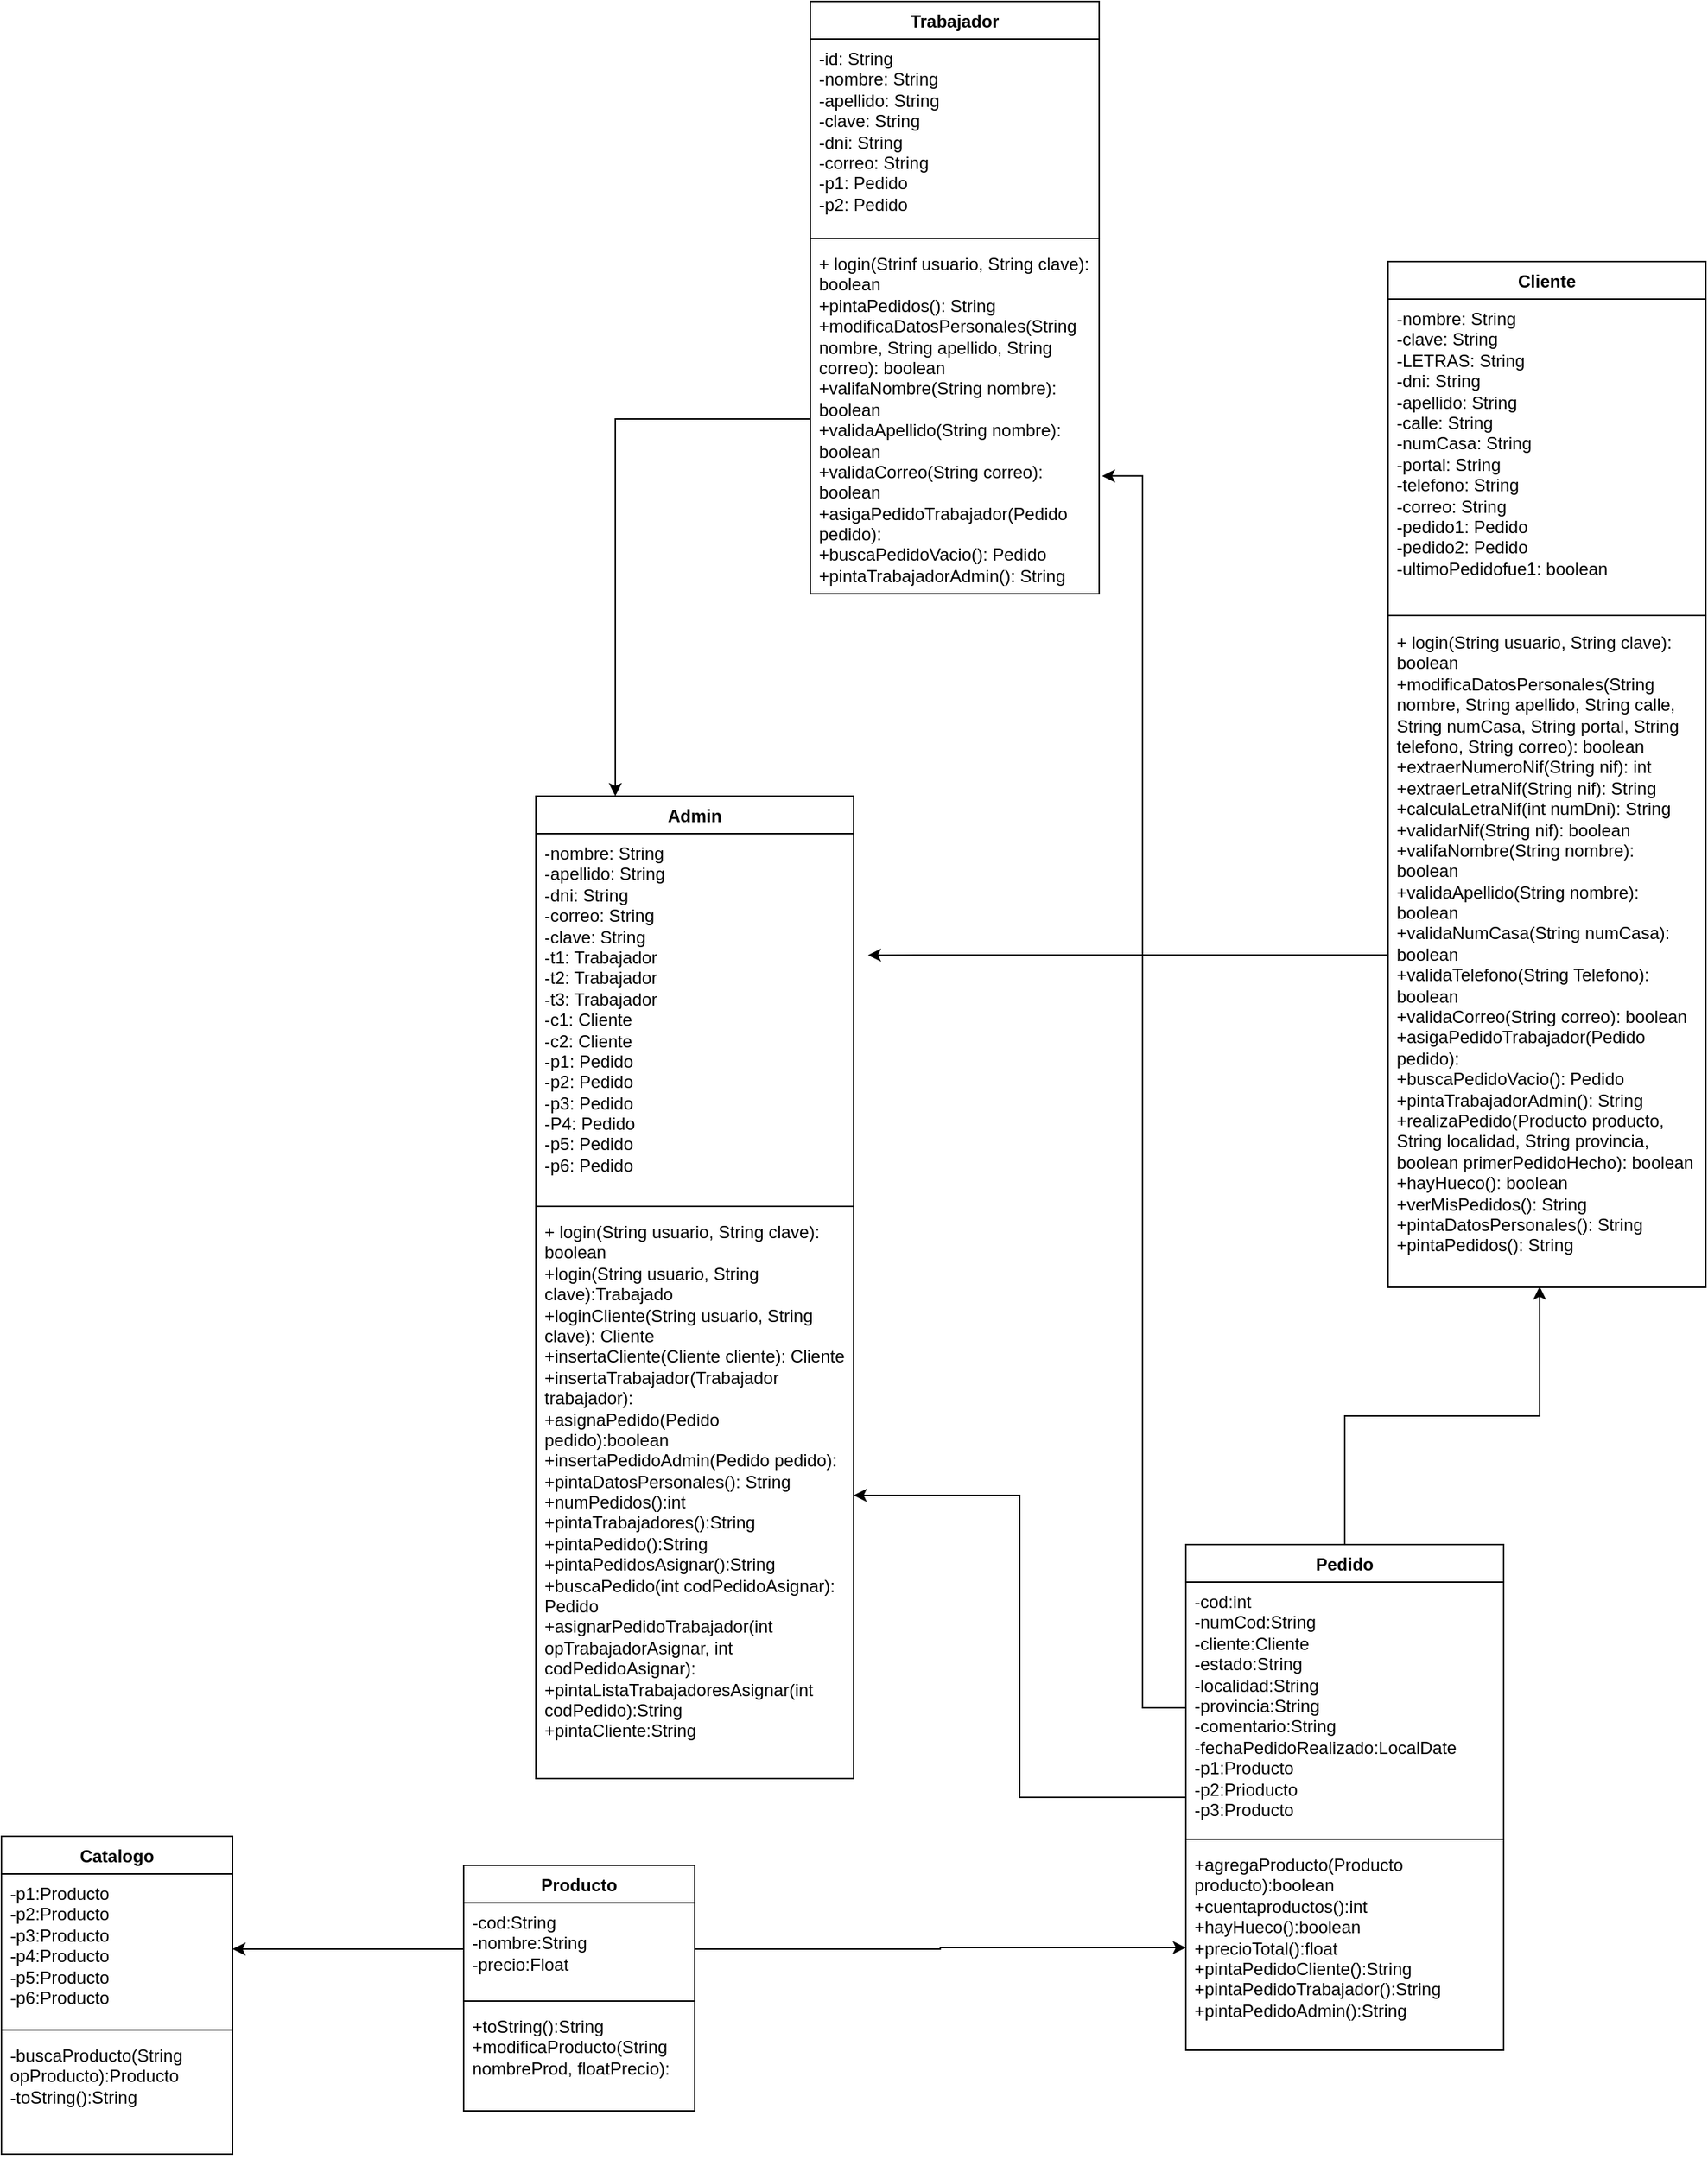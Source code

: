 <mxfile version="26.0.4">
  <diagram name="Página-1" id="lwRnFOnAmwfz0wyhptBI">
    <mxGraphModel dx="1937" dy="1018" grid="1" gridSize="10" guides="1" tooltips="1" connect="1" arrows="1" fold="1" page="1" pageScale="1" pageWidth="827" pageHeight="1169" math="0" shadow="0">
      <root>
        <mxCell id="0" />
        <mxCell id="1" parent="0" />
        <mxCell id="sTUDgmfLWuXne_9WzpLR-16" value="Trabajador" style="swimlane;fontStyle=1;align=center;verticalAlign=top;childLayout=stackLayout;horizontal=1;startSize=26;horizontalStack=0;resizeParent=1;resizeParentMax=0;resizeLast=0;collapsible=1;marginBottom=0;whiteSpace=wrap;html=1;" vertex="1" parent="1">
          <mxGeometry x="720" y="510" width="200" height="410" as="geometry" />
        </mxCell>
        <mxCell id="sTUDgmfLWuXne_9WzpLR-17" value="-id: String&lt;div&gt;-nombre: String&lt;/div&gt;&lt;div&gt;-apellido: String&lt;/div&gt;&lt;div&gt;-clave: String&lt;/div&gt;&lt;div&gt;-dni: String&lt;/div&gt;&lt;div&gt;-correo: String&lt;/div&gt;&lt;div&gt;-p1: Pedido&lt;/div&gt;&lt;div&gt;-p2: Pedido&lt;/div&gt;&lt;div&gt;&lt;br&gt;&lt;/div&gt;" style="text;strokeColor=none;fillColor=none;align=left;verticalAlign=top;spacingLeft=4;spacingRight=4;overflow=hidden;rotatable=0;points=[[0,0.5],[1,0.5]];portConstraint=eastwest;whiteSpace=wrap;html=1;" vertex="1" parent="sTUDgmfLWuXne_9WzpLR-16">
          <mxGeometry y="26" width="200" height="134" as="geometry" />
        </mxCell>
        <mxCell id="sTUDgmfLWuXne_9WzpLR-18" value="" style="line;strokeWidth=1;fillColor=none;align=left;verticalAlign=middle;spacingTop=-1;spacingLeft=3;spacingRight=3;rotatable=0;labelPosition=right;points=[];portConstraint=eastwest;strokeColor=inherit;" vertex="1" parent="sTUDgmfLWuXne_9WzpLR-16">
          <mxGeometry y="160" width="200" height="8" as="geometry" />
        </mxCell>
        <mxCell id="sTUDgmfLWuXne_9WzpLR-19" value="+ login(Strinf usuario, String clave): boolean&lt;div&gt;+pintaPedidos(): String&lt;/div&gt;&lt;div&gt;+modificaDatosPersonales(String nombre, String apellido, String correo): boolean&lt;/div&gt;&lt;div&gt;+valifaNombre(String nombre): boolean&lt;/div&gt;&lt;div&gt;+validaApellido(String nombre): boolean&lt;/div&gt;&lt;div&gt;+validaCorreo(String correo): boolean&lt;/div&gt;&lt;div&gt;+asigaPedidoTrabajador(Pedido pedido):&lt;/div&gt;&lt;div&gt;+buscaPedidoVacio(): Pedido&lt;/div&gt;&lt;div&gt;+pintaTrabajadorAdmin(): String&lt;/div&gt;&lt;div&gt;&lt;br&gt;&lt;/div&gt;" style="text;strokeColor=none;fillColor=none;align=left;verticalAlign=top;spacingLeft=4;spacingRight=4;overflow=hidden;rotatable=0;points=[[0,0.5],[1,0.5]];portConstraint=eastwest;whiteSpace=wrap;html=1;" vertex="1" parent="sTUDgmfLWuXne_9WzpLR-16">
          <mxGeometry y="168" width="200" height="242" as="geometry" />
        </mxCell>
        <mxCell id="sTUDgmfLWuXne_9WzpLR-22" value="Cliente" style="swimlane;fontStyle=1;align=center;verticalAlign=top;childLayout=stackLayout;horizontal=1;startSize=26;horizontalStack=0;resizeParent=1;resizeParentMax=0;resizeLast=0;collapsible=1;marginBottom=0;whiteSpace=wrap;html=1;" vertex="1" parent="1">
          <mxGeometry x="1120" y="690" width="220" height="710" as="geometry" />
        </mxCell>
        <mxCell id="sTUDgmfLWuXne_9WzpLR-23" value="&lt;div&gt;-nombre: String&lt;/div&gt;&lt;div&gt;-clave: String&lt;/div&gt;&lt;div&gt;-LETRAS: String&lt;/div&gt;&lt;div&gt;-dni: String&lt;/div&gt;&lt;div&gt;-apellido: String&lt;/div&gt;&lt;div&gt;-calle: String&lt;/div&gt;&lt;div&gt;-numCasa: String&lt;/div&gt;&lt;div&gt;-portal: String&lt;/div&gt;&lt;div&gt;-telefono: String&lt;/div&gt;&lt;div&gt;-correo: String&lt;/div&gt;&lt;div&gt;-pedido1: Pedido&lt;/div&gt;&lt;div&gt;-pedido2: Pedido&lt;/div&gt;&lt;div&gt;-ultimoPedidofue1: boolean&lt;/div&gt;" style="text;strokeColor=none;fillColor=none;align=left;verticalAlign=top;spacingLeft=4;spacingRight=4;overflow=hidden;rotatable=0;points=[[0,0.5],[1,0.5]];portConstraint=eastwest;whiteSpace=wrap;html=1;" vertex="1" parent="sTUDgmfLWuXne_9WzpLR-22">
          <mxGeometry y="26" width="220" height="214" as="geometry" />
        </mxCell>
        <mxCell id="sTUDgmfLWuXne_9WzpLR-24" value="" style="line;strokeWidth=1;fillColor=none;align=left;verticalAlign=middle;spacingTop=-1;spacingLeft=3;spacingRight=3;rotatable=0;labelPosition=right;points=[];portConstraint=eastwest;strokeColor=inherit;" vertex="1" parent="sTUDgmfLWuXne_9WzpLR-22">
          <mxGeometry y="240" width="220" height="10" as="geometry" />
        </mxCell>
        <mxCell id="sTUDgmfLWuXne_9WzpLR-25" value="+ login(String usuario, String clave): boolean&lt;div&gt;+modificaDatosPersonales(String nombre, String apellido, String calle, String numCasa, String portal, String telefono, String correo): boolean&lt;/div&gt;&lt;div&gt;+extraerNumeroNif(String nif): int&lt;/div&gt;&lt;div&gt;+extraerLetraNif(String nif): String&lt;/div&gt;&lt;div&gt;+calculaLetraNif(int numDni): String&lt;/div&gt;&lt;div&gt;+validarNif(String nif): boolean&lt;/div&gt;&lt;div&gt;+valifaNombre(String nombre): boolean&lt;/div&gt;&lt;div&gt;+validaApellido(String nombre): boolean&lt;/div&gt;&lt;div&gt;+validaNumCasa(String numCasa): boolean&lt;/div&gt;&lt;div&gt;+validaTelefono(String Telefono): boolean&lt;/div&gt;&lt;div&gt;&lt;div&gt;+validaCorreo(String correo): boolean&lt;/div&gt;&lt;/div&gt;&lt;div&gt;+asigaPedidoTrabajador(Pedido pedido):&lt;/div&gt;&lt;div&gt;+buscaPedidoVacio(): Pedido&lt;/div&gt;&lt;div&gt;+pintaTrabajadorAdmin(): String&lt;/div&gt;&lt;div&gt;+realizaPedido(Producto producto, String localidad, String provincia, boolean primerPedidoHecho): boolean&lt;/div&gt;&lt;div&gt;+hayHueco(): boolean&lt;/div&gt;&lt;div&gt;+verMisPedidos(): String&lt;/div&gt;&lt;div&gt;+pintaDatosPersonales(): String&lt;/div&gt;&lt;div&gt;+pintaPedidos(): String&lt;/div&gt;&lt;div&gt;&lt;br&gt;&lt;/div&gt;" style="text;strokeColor=none;fillColor=none;align=left;verticalAlign=top;spacingLeft=4;spacingRight=4;overflow=hidden;rotatable=0;points=[[0,0.5],[1,0.5]];portConstraint=eastwest;whiteSpace=wrap;html=1;" vertex="1" parent="sTUDgmfLWuXne_9WzpLR-22">
          <mxGeometry y="250" width="220" height="460" as="geometry" />
        </mxCell>
        <mxCell id="sTUDgmfLWuXne_9WzpLR-28" value="Admin" style="swimlane;fontStyle=1;align=center;verticalAlign=top;childLayout=stackLayout;horizontal=1;startSize=26;horizontalStack=0;resizeParent=1;resizeParentMax=0;resizeLast=0;collapsible=1;marginBottom=0;whiteSpace=wrap;html=1;" vertex="1" parent="1">
          <mxGeometry x="530" y="1060" width="220" height="680" as="geometry" />
        </mxCell>
        <mxCell id="sTUDgmfLWuXne_9WzpLR-29" value="-nombre: String&lt;div&gt;-apellido: String&lt;/div&gt;&lt;div&gt;-dni: String&lt;/div&gt;&lt;div&gt;-correo: String&lt;/div&gt;&lt;div&gt;-clave: String&lt;/div&gt;&lt;div&gt;-t1: Trabajador&lt;/div&gt;&lt;div&gt;-t2: Trabajador&lt;/div&gt;&lt;div&gt;-t3: Trabajador&lt;/div&gt;&lt;div&gt;-c1: Cliente&lt;/div&gt;&lt;div&gt;-c2: Cliente&lt;/div&gt;&lt;div&gt;-p1: Pedido&lt;/div&gt;&lt;div&gt;-p2: Pedido&lt;/div&gt;&lt;div&gt;-p3: Pedido&lt;/div&gt;&lt;div&gt;-P4: Pedido&lt;/div&gt;&lt;div&gt;-p5: Pedido&lt;/div&gt;&lt;div&gt;-p6: Pedido&lt;/div&gt;&lt;div&gt;&lt;br&gt;&lt;/div&gt;&lt;div&gt;&lt;span style=&quot;color: rgba(0, 0, 0, 0); font-family: monospace; font-size: 0px; text-wrap-mode: nowrap;&quot;&gt;%3CmxGraphModel%3E%3Croot%3E%3CmxCell%20id%3D%220%22%2F%3E%3CmxCell%20id%3D%221%22%20parent%3D%220%22%2F%3E%3CmxCell%20id%3D%222%22%20value%3D%22-nombre%3A%20String%26lt%3Bdiv%26gt%3B-apellido%3A%20String%26lt%3B%2Fdiv%26gt%3B%26lt%3Bdiv%26gt%3B-dni%3A%20String%26lt%3B%2Fdiv%26gt%3B%26lt%3Bdiv%26gt%3B-%26lt%3B%2Fdiv%26gt%3B%26lt%3Bdiv%26gt%3B-%26lt%3B%2Fdiv%26gt%3B%26lt%3Bdiv%26gt%3B-%26lt%3B%2Fdiv%26gt%3B%26lt%3Bdiv%26gt%3B-%26lt%3B%2Fdiv%26gt%3B%26lt%3Bdiv%26gt%3B-%26lt%3B%2Fdiv%26gt%3B%26lt%3Bdiv%26gt%3B-%26lt%3B%2Fdiv%26gt%3B%26lt%3Bdiv%26gt%3B-%26lt%3B%2Fdiv%26gt%3B%22%20style%3D%22text%3BstrokeColor%3Dnone%3BfillColor%3Dnone%3Balign%3Dleft%3BverticalAlign%3Dtop%3BspacingLeft%3D4%3BspacingRight%3D4%3Boverflow%3Dhidden%3Brotatable%3D0%3Bpoints%3D%5B%5B0%2C0.5%5D%2C%5B1%2C0.5%5D%5D%3BportConstraint%3Deastwest%3BwhiteSpace%3Dwrap%3Bhtml%3D1%3B%22%20vertex%3D%221%22%20parent%3D%221%22%3E%3CmxGeometry%20x%3D%22130%22%20y%3D%22656%22%20width%3D%22160%22%20height%3D%22334%22%20as%3D%22geometry%22%2F%3E%3C%2FmxCell%3E%3C%2Froot%3E%3C%2FmxGraphModel%3E&lt;/span&gt;&lt;/div&gt;" style="text;strokeColor=none;fillColor=none;align=left;verticalAlign=top;spacingLeft=4;spacingRight=4;overflow=hidden;rotatable=0;points=[[0,0.5],[1,0.5]];portConstraint=eastwest;whiteSpace=wrap;html=1;" vertex="1" parent="sTUDgmfLWuXne_9WzpLR-28">
          <mxGeometry y="26" width="220" height="254" as="geometry" />
        </mxCell>
        <mxCell id="sTUDgmfLWuXne_9WzpLR-30" value="" style="line;strokeWidth=1;fillColor=none;align=left;verticalAlign=middle;spacingTop=-1;spacingLeft=3;spacingRight=3;rotatable=0;labelPosition=right;points=[];portConstraint=eastwest;strokeColor=inherit;" vertex="1" parent="sTUDgmfLWuXne_9WzpLR-28">
          <mxGeometry y="280" width="220" height="8" as="geometry" />
        </mxCell>
        <mxCell id="sTUDgmfLWuXne_9WzpLR-31" value="+ login(String usuario, String clave): boolean&lt;div&gt;+login(String usuario, String clave):Trabajado&lt;/div&gt;&lt;div&gt;+loginCliente(String usuario, String clave): Cliente&lt;/div&gt;&lt;div&gt;+insertaCliente(Cliente cliente): Cliente&lt;/div&gt;&lt;div&gt;+insertaTrabajador(Trabajador trabajador):&amp;nbsp;&lt;/div&gt;&lt;div&gt;+asignaPedido(Pedido pedido):boolean&lt;/div&gt;&lt;div&gt;+insertaPedidoAdmin(Pedido pedido):&lt;/div&gt;&lt;div&gt;+pintaDatosPersonales(): String&lt;/div&gt;&lt;div&gt;+numPedidos():int&lt;/div&gt;&lt;div&gt;+pintaTrabajadores():String&lt;/div&gt;&lt;div&gt;+pintaPedido():String&lt;/div&gt;&lt;div&gt;+pintaPedidosAsignar():String&lt;/div&gt;&lt;div&gt;+buscaPedido(int codPedidoAsignar): Pedido&lt;/div&gt;&lt;div&gt;+asignarPedidoTrabajador(int opTrabajadorAsignar, int codPedidoAsignar):&lt;/div&gt;&lt;div&gt;+pintaListaTrabajadoresAsignar(int codPedido):String&lt;/div&gt;&lt;div&gt;+pintaCliente:String&lt;/div&gt;&lt;div&gt;&lt;br&gt;&lt;/div&gt;" style="text;strokeColor=none;fillColor=none;align=left;verticalAlign=top;spacingLeft=4;spacingRight=4;overflow=hidden;rotatable=0;points=[[0,0.5],[1,0.5]];portConstraint=eastwest;whiteSpace=wrap;html=1;" vertex="1" parent="sTUDgmfLWuXne_9WzpLR-28">
          <mxGeometry y="288" width="220" height="392" as="geometry" />
        </mxCell>
        <mxCell id="sTUDgmfLWuXne_9WzpLR-33" value="Producto" style="swimlane;fontStyle=1;align=center;verticalAlign=top;childLayout=stackLayout;horizontal=1;startSize=26;horizontalStack=0;resizeParent=1;resizeParentMax=0;resizeLast=0;collapsible=1;marginBottom=0;whiteSpace=wrap;html=1;" vertex="1" parent="1">
          <mxGeometry x="480" y="1800" width="160" height="170" as="geometry" />
        </mxCell>
        <mxCell id="sTUDgmfLWuXne_9WzpLR-34" value="-cod:String&lt;div&gt;-nombre:String&lt;/div&gt;&lt;div&gt;-precio:Float&lt;/div&gt;" style="text;strokeColor=none;fillColor=none;align=left;verticalAlign=top;spacingLeft=4;spacingRight=4;overflow=hidden;rotatable=0;points=[[0,0.5],[1,0.5]];portConstraint=eastwest;whiteSpace=wrap;html=1;" vertex="1" parent="sTUDgmfLWuXne_9WzpLR-33">
          <mxGeometry y="26" width="160" height="64" as="geometry" />
        </mxCell>
        <mxCell id="sTUDgmfLWuXne_9WzpLR-35" value="" style="line;strokeWidth=1;fillColor=none;align=left;verticalAlign=middle;spacingTop=-1;spacingLeft=3;spacingRight=3;rotatable=0;labelPosition=right;points=[];portConstraint=eastwest;strokeColor=inherit;" vertex="1" parent="sTUDgmfLWuXne_9WzpLR-33">
          <mxGeometry y="90" width="160" height="8" as="geometry" />
        </mxCell>
        <mxCell id="sTUDgmfLWuXne_9WzpLR-36" value="+toString():String&lt;div&gt;+modificaProducto(String nombreProd, floatPrecio):&lt;/div&gt;" style="text;strokeColor=none;fillColor=none;align=left;verticalAlign=top;spacingLeft=4;spacingRight=4;overflow=hidden;rotatable=0;points=[[0,0.5],[1,0.5]];portConstraint=eastwest;whiteSpace=wrap;html=1;" vertex="1" parent="sTUDgmfLWuXne_9WzpLR-33">
          <mxGeometry y="98" width="160" height="72" as="geometry" />
        </mxCell>
        <mxCell id="sTUDgmfLWuXne_9WzpLR-47" style="edgeStyle=orthogonalEdgeStyle;rounded=0;orthogonalLoop=1;jettySize=auto;html=1;" edge="1" parent="1" source="sTUDgmfLWuXne_9WzpLR-37" target="sTUDgmfLWuXne_9WzpLR-31">
          <mxGeometry relative="1" as="geometry" />
        </mxCell>
        <mxCell id="sTUDgmfLWuXne_9WzpLR-37" value="Pedido" style="swimlane;fontStyle=1;align=center;verticalAlign=top;childLayout=stackLayout;horizontal=1;startSize=26;horizontalStack=0;resizeParent=1;resizeParentMax=0;resizeLast=0;collapsible=1;marginBottom=0;whiteSpace=wrap;html=1;" vertex="1" parent="1">
          <mxGeometry x="980" y="1578" width="220" height="350" as="geometry" />
        </mxCell>
        <mxCell id="sTUDgmfLWuXne_9WzpLR-38" value="-cod:int&lt;div&gt;&lt;div&gt;-numCod:String&lt;/div&gt;&lt;div&gt;-cliente:Cliente&lt;/div&gt;&lt;div&gt;-estado:String&lt;/div&gt;&lt;div&gt;-localidad:String&lt;/div&gt;&lt;div&gt;-provincia:String&lt;/div&gt;&lt;div&gt;-comentario:String&lt;/div&gt;&lt;div&gt;-fechaPedidoRealizado:LocalDate&lt;/div&gt;&lt;div&gt;-p1:Producto&lt;/div&gt;&lt;div&gt;-p2:Prioducto&lt;/div&gt;&lt;/div&gt;&lt;div&gt;-p3:Producto&lt;/div&gt;" style="text;strokeColor=none;fillColor=none;align=left;verticalAlign=top;spacingLeft=4;spacingRight=4;overflow=hidden;rotatable=0;points=[[0,0.5],[1,0.5]];portConstraint=eastwest;whiteSpace=wrap;html=1;" vertex="1" parent="sTUDgmfLWuXne_9WzpLR-37">
          <mxGeometry y="26" width="220" height="174" as="geometry" />
        </mxCell>
        <mxCell id="sTUDgmfLWuXne_9WzpLR-39" value="" style="line;strokeWidth=1;fillColor=none;align=left;verticalAlign=middle;spacingTop=-1;spacingLeft=3;spacingRight=3;rotatable=0;labelPosition=right;points=[];portConstraint=eastwest;strokeColor=inherit;" vertex="1" parent="sTUDgmfLWuXne_9WzpLR-37">
          <mxGeometry y="200" width="220" height="8" as="geometry" />
        </mxCell>
        <mxCell id="sTUDgmfLWuXne_9WzpLR-40" value="+agregaProducto(Producto producto):boolean&lt;div&gt;+cuentaproductos():int&lt;/div&gt;&lt;div&gt;+hayHueco():boolean&lt;/div&gt;&lt;div&gt;+precioTotal():float&lt;/div&gt;&lt;div&gt;+pintaPedidoCliente():String&lt;/div&gt;&lt;div&gt;+pintaPedidoTrabajador():String&lt;/div&gt;&lt;div&gt;+pintaPedidoAdmin():String&lt;/div&gt;" style="text;strokeColor=none;fillColor=none;align=left;verticalAlign=top;spacingLeft=4;spacingRight=4;overflow=hidden;rotatable=0;points=[[0,0.5],[1,0.5]];portConstraint=eastwest;whiteSpace=wrap;html=1;" vertex="1" parent="sTUDgmfLWuXne_9WzpLR-37">
          <mxGeometry y="208" width="220" height="142" as="geometry" />
        </mxCell>
        <mxCell id="sTUDgmfLWuXne_9WzpLR-41" value="Catalogo" style="swimlane;fontStyle=1;align=center;verticalAlign=top;childLayout=stackLayout;horizontal=1;startSize=26;horizontalStack=0;resizeParent=1;resizeParentMax=0;resizeLast=0;collapsible=1;marginBottom=0;whiteSpace=wrap;html=1;" vertex="1" parent="1">
          <mxGeometry x="160" y="1780" width="160" height="220" as="geometry" />
        </mxCell>
        <mxCell id="sTUDgmfLWuXne_9WzpLR-42" value="-p1:Producto&lt;div&gt;-p2:Producto&lt;/div&gt;&lt;div&gt;-p3:Producto&lt;/div&gt;&lt;div&gt;-p4:Producto&lt;/div&gt;&lt;div&gt;-p5:Producto&lt;/div&gt;&lt;div&gt;-p6:Producto&lt;/div&gt;" style="text;strokeColor=none;fillColor=none;align=left;verticalAlign=top;spacingLeft=4;spacingRight=4;overflow=hidden;rotatable=0;points=[[0,0.5],[1,0.5]];portConstraint=eastwest;whiteSpace=wrap;html=1;" vertex="1" parent="sTUDgmfLWuXne_9WzpLR-41">
          <mxGeometry y="26" width="160" height="104" as="geometry" />
        </mxCell>
        <mxCell id="sTUDgmfLWuXne_9WzpLR-43" value="" style="line;strokeWidth=1;fillColor=none;align=left;verticalAlign=middle;spacingTop=-1;spacingLeft=3;spacingRight=3;rotatable=0;labelPosition=right;points=[];portConstraint=eastwest;strokeColor=inherit;" vertex="1" parent="sTUDgmfLWuXne_9WzpLR-41">
          <mxGeometry y="130" width="160" height="8" as="geometry" />
        </mxCell>
        <mxCell id="sTUDgmfLWuXne_9WzpLR-44" value="-buscaProducto(String opProducto):Producto&lt;div&gt;-toString():String&lt;/div&gt;" style="text;strokeColor=none;fillColor=none;align=left;verticalAlign=top;spacingLeft=4;spacingRight=4;overflow=hidden;rotatable=0;points=[[0,0.5],[1,0.5]];portConstraint=eastwest;whiteSpace=wrap;html=1;" vertex="1" parent="sTUDgmfLWuXne_9WzpLR-41">
          <mxGeometry y="138" width="160" height="82" as="geometry" />
        </mxCell>
        <mxCell id="sTUDgmfLWuXne_9WzpLR-46" style="edgeStyle=orthogonalEdgeStyle;rounded=0;orthogonalLoop=1;jettySize=auto;html=1;" edge="1" parent="1" source="sTUDgmfLWuXne_9WzpLR-34" target="sTUDgmfLWuXne_9WzpLR-42">
          <mxGeometry relative="1" as="geometry" />
        </mxCell>
        <mxCell id="sTUDgmfLWuXne_9WzpLR-49" style="edgeStyle=orthogonalEdgeStyle;rounded=0;orthogonalLoop=1;jettySize=auto;html=1;entryX=1.045;entryY=0.331;entryDx=0;entryDy=0;entryPerimeter=0;" edge="1" parent="1" source="sTUDgmfLWuXne_9WzpLR-25" target="sTUDgmfLWuXne_9WzpLR-29">
          <mxGeometry relative="1" as="geometry" />
        </mxCell>
        <mxCell id="sTUDgmfLWuXne_9WzpLR-50" style="edgeStyle=orthogonalEdgeStyle;rounded=0;orthogonalLoop=1;jettySize=auto;html=1;entryX=0.25;entryY=0;entryDx=0;entryDy=0;" edge="1" parent="1" source="sTUDgmfLWuXne_9WzpLR-19" target="sTUDgmfLWuXne_9WzpLR-28">
          <mxGeometry relative="1" as="geometry" />
        </mxCell>
        <mxCell id="sTUDgmfLWuXne_9WzpLR-51" style="edgeStyle=orthogonalEdgeStyle;rounded=0;orthogonalLoop=1;jettySize=auto;html=1;entryX=1.01;entryY=0.663;entryDx=0;entryDy=0;entryPerimeter=0;" edge="1" parent="1" source="sTUDgmfLWuXne_9WzpLR-38" target="sTUDgmfLWuXne_9WzpLR-19">
          <mxGeometry relative="1" as="geometry" />
        </mxCell>
        <mxCell id="sTUDgmfLWuXne_9WzpLR-53" style="edgeStyle=orthogonalEdgeStyle;rounded=0;orthogonalLoop=1;jettySize=auto;html=1;entryX=0.477;entryY=0.999;entryDx=0;entryDy=0;entryPerimeter=0;" edge="1" parent="1" source="sTUDgmfLWuXne_9WzpLR-37" target="sTUDgmfLWuXne_9WzpLR-25">
          <mxGeometry relative="1" as="geometry" />
        </mxCell>
        <mxCell id="sTUDgmfLWuXne_9WzpLR-54" style="edgeStyle=orthogonalEdgeStyle;rounded=0;orthogonalLoop=1;jettySize=auto;html=1;" edge="1" parent="1" source="sTUDgmfLWuXne_9WzpLR-34" target="sTUDgmfLWuXne_9WzpLR-40">
          <mxGeometry relative="1" as="geometry" />
        </mxCell>
      </root>
    </mxGraphModel>
  </diagram>
</mxfile>
